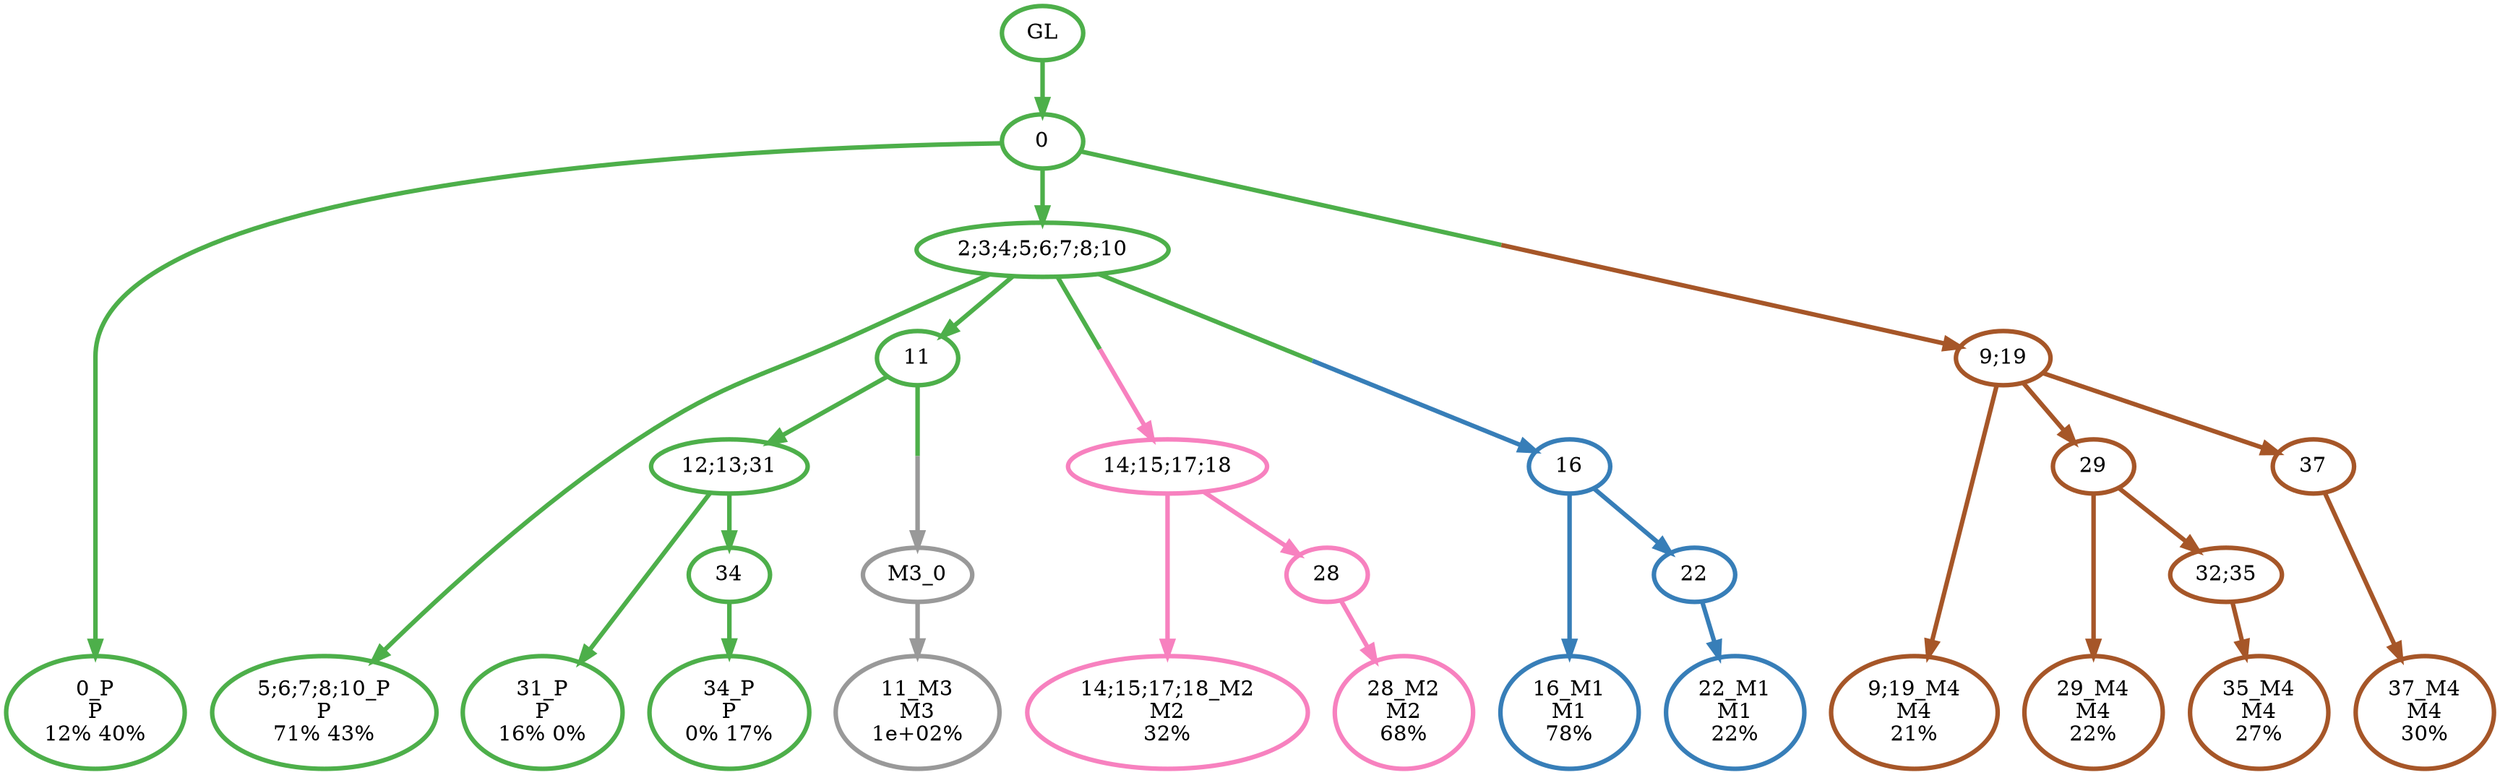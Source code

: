 digraph T {
	{
		rank=same
		25 [penwidth=3,colorscheme=set19,color=3,label="0_P\nP\n12% 40%"]
		23 [penwidth=3,colorscheme=set19,color=3,label="5;6;7;8;10_P\nP\n71% 43%"]
		20 [penwidth=3,colorscheme=set19,color=3,label="31_P\nP\n16% 0%"]
		18 [penwidth=3,colorscheme=set19,color=3,label="34_P\nP\n0% 17%"]
		17 [penwidth=3,colorscheme=set19,color=2,label="16_M1\nM1\n78%"]
		15 [penwidth=3,colorscheme=set19,color=2,label="22_M1\nM1\n22%"]
		14 [penwidth=3,colorscheme=set19,color=8,label="14;15;17;18_M2\nM2\n32%"]
		12 [penwidth=3,colorscheme=set19,color=8,label="28_M2\nM2\n68%"]
		11 [penwidth=3,colorscheme=set19,color=9,label="11_M3\nM3\n1e+02%"]
		10 [penwidth=3,colorscheme=set19,color=7,label="9;19_M4\nM4\n21%"]
		8 [penwidth=3,colorscheme=set19,color=7,label="29_M4\nM4\n22%"]
		6 [penwidth=3,colorscheme=set19,color=7,label="35_M4\nM4\n27%"]
		4 [penwidth=3,colorscheme=set19,color=7,label="37_M4\nM4\n30%"]
	}
	27 [penwidth=3,colorscheme=set19,color=3,label="GL"]
	26 [penwidth=3,colorscheme=set19,color=3,label="0"]
	24 [penwidth=3,colorscheme=set19,color=3,label="2;3;4;5;6;7;8;10"]
	22 [penwidth=3,colorscheme=set19,color=3,label="11"]
	21 [penwidth=3,colorscheme=set19,color=3,label="12;13;31"]
	19 [penwidth=3,colorscheme=set19,color=3,label="34"]
	16 [penwidth=3,colorscheme=set19,color=2,label="22"]
	13 [penwidth=3,colorscheme=set19,color=8,label="28"]
	9 [penwidth=3,colorscheme=set19,color=7,label="29"]
	7 [penwidth=3,colorscheme=set19,color=7,label="32;35"]
	5 [penwidth=3,colorscheme=set19,color=7,label="37"]
	3 [penwidth=3,colorscheme=set19,color=7,label="9;19"]
	2 [penwidth=3,colorscheme=set19,color=9,label="M3_0"]
	1 [penwidth=3,colorscheme=set19,color=8,label="14;15;17;18"]
	0 [penwidth=3,colorscheme=set19,color=2,label="16"]
	27 -> 26 [penwidth=3,colorscheme=set19,color=3]
	26 -> 25 [penwidth=3,colorscheme=set19,color=3]
	26 -> 24 [penwidth=3,colorscheme=set19,color=3]
	26 -> 3 [penwidth=3,colorscheme=set19,color="3;0.5:7"]
	24 -> 23 [penwidth=3,colorscheme=set19,color=3]
	24 -> 22 [penwidth=3,colorscheme=set19,color=3]
	24 -> 1 [penwidth=3,colorscheme=set19,color="3;0.5:8"]
	24 -> 0 [penwidth=3,colorscheme=set19,color="3;0.5:2"]
	22 -> 21 [penwidth=3,colorscheme=set19,color=3]
	22 -> 2 [penwidth=3,colorscheme=set19,color="3;0.5:9"]
	21 -> 20 [penwidth=3,colorscheme=set19,color=3]
	21 -> 19 [penwidth=3,colorscheme=set19,color=3]
	19 -> 18 [penwidth=3,colorscheme=set19,color=3]
	16 -> 15 [penwidth=3,colorscheme=set19,color=2]
	13 -> 12 [penwidth=3,colorscheme=set19,color=8]
	9 -> 8 [penwidth=3,colorscheme=set19,color=7]
	9 -> 7 [penwidth=3,colorscheme=set19,color=7]
	7 -> 6 [penwidth=3,colorscheme=set19,color=7]
	5 -> 4 [penwidth=3,colorscheme=set19,color=7]
	3 -> 10 [penwidth=3,colorscheme=set19,color=7]
	3 -> 9 [penwidth=3,colorscheme=set19,color=7]
	3 -> 5 [penwidth=3,colorscheme=set19,color=7]
	2 -> 11 [penwidth=3,colorscheme=set19,color=9]
	1 -> 14 [penwidth=3,colorscheme=set19,color=8]
	1 -> 13 [penwidth=3,colorscheme=set19,color=8]
	0 -> 17 [penwidth=3,colorscheme=set19,color=2]
	0 -> 16 [penwidth=3,colorscheme=set19,color=2]
}
